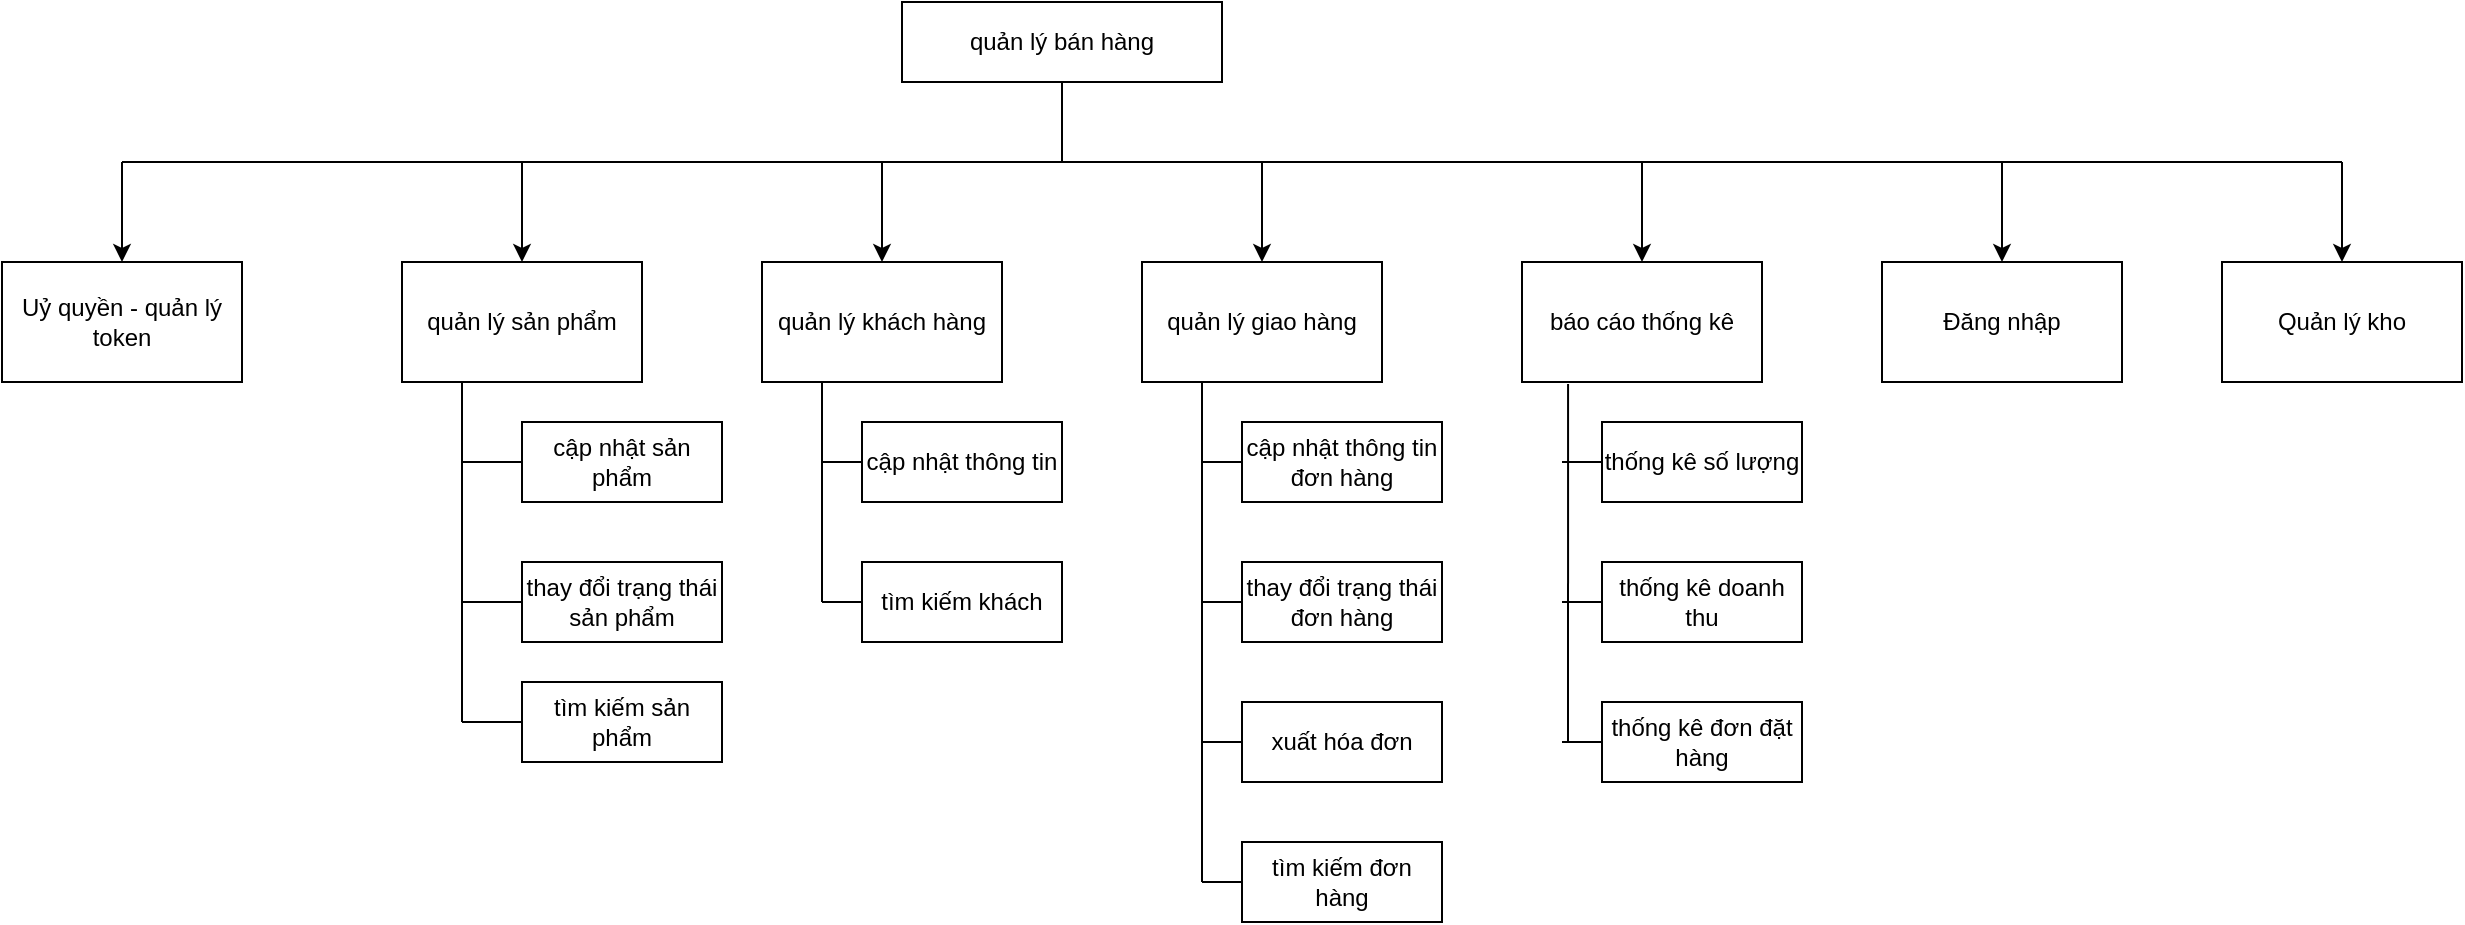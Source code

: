 <mxfile version="13.7.7" type="github" pages="2">
  <diagram id="61rkjz9Lp1AConV59vIG" name="Page-1">
    <mxGraphModel dx="1769" dy="583" grid="1" gridSize="10" guides="1" tooltips="1" connect="1" arrows="1" fold="1" page="1" pageScale="1" pageWidth="827" pageHeight="1169" math="0" shadow="0">
      <root>
        <mxCell id="0" />
        <mxCell id="1" parent="0" />
        <mxCell id="kTmqHJCevsjbYoyHa1JA-1" value="quản lý bán hàng" style="rounded=0;whiteSpace=wrap;html=1;" parent="1" vertex="1">
          <mxGeometry x="360" y="80" width="160" height="40" as="geometry" />
        </mxCell>
        <mxCell id="kTmqHJCevsjbYoyHa1JA-2" style="edgeStyle=orthogonalEdgeStyle;rounded=0;orthogonalLoop=1;jettySize=auto;html=1;exitX=0.5;exitY=1;exitDx=0;exitDy=0;" parent="1" source="kTmqHJCevsjbYoyHa1JA-1" target="kTmqHJCevsjbYoyHa1JA-1" edge="1">
          <mxGeometry relative="1" as="geometry" />
        </mxCell>
        <mxCell id="kTmqHJCevsjbYoyHa1JA-3" value="quản lý sản phẩm" style="rounded=0;whiteSpace=wrap;html=1;" parent="1" vertex="1">
          <mxGeometry x="110" y="210" width="120" height="60" as="geometry" />
        </mxCell>
        <mxCell id="kTmqHJCevsjbYoyHa1JA-4" value="quản lý khách hàng" style="rounded=0;whiteSpace=wrap;html=1;" parent="1" vertex="1">
          <mxGeometry x="290" y="210" width="120" height="60" as="geometry" />
        </mxCell>
        <mxCell id="kTmqHJCevsjbYoyHa1JA-5" value="quản lý giao hàng" style="rounded=0;whiteSpace=wrap;html=1;" parent="1" vertex="1">
          <mxGeometry x="480" y="210" width="120" height="60" as="geometry" />
        </mxCell>
        <mxCell id="kTmqHJCevsjbYoyHa1JA-6" value="báo cáo thống kê" style="rounded=0;whiteSpace=wrap;html=1;" parent="1" vertex="1">
          <mxGeometry x="670" y="210" width="120" height="60" as="geometry" />
        </mxCell>
        <mxCell id="kTmqHJCevsjbYoyHa1JA-7" value="" style="endArrow=none;html=1;" parent="1" edge="1">
          <mxGeometry width="50" height="50" relative="1" as="geometry">
            <mxPoint x="-30" y="160" as="sourcePoint" />
            <mxPoint x="1080" y="160" as="targetPoint" />
          </mxGeometry>
        </mxCell>
        <mxCell id="kTmqHJCevsjbYoyHa1JA-9" value="" style="endArrow=classic;html=1;entryX=0.5;entryY=0;entryDx=0;entryDy=0;" parent="1" target="kTmqHJCevsjbYoyHa1JA-3" edge="1">
          <mxGeometry width="50" height="50" relative="1" as="geometry">
            <mxPoint x="170" y="160" as="sourcePoint" />
            <mxPoint x="440" y="390" as="targetPoint" />
          </mxGeometry>
        </mxCell>
        <mxCell id="kTmqHJCevsjbYoyHa1JA-10" value="" style="endArrow=classic;html=1;entryX=0.5;entryY=0;entryDx=0;entryDy=0;" parent="1" target="kTmqHJCevsjbYoyHa1JA-4" edge="1">
          <mxGeometry width="50" height="50" relative="1" as="geometry">
            <mxPoint x="350" y="160" as="sourcePoint" />
            <mxPoint x="440" y="390" as="targetPoint" />
          </mxGeometry>
        </mxCell>
        <mxCell id="kTmqHJCevsjbYoyHa1JA-11" value="" style="endArrow=classic;html=1;entryX=0.5;entryY=0;entryDx=0;entryDy=0;" parent="1" target="kTmqHJCevsjbYoyHa1JA-5" edge="1">
          <mxGeometry width="50" height="50" relative="1" as="geometry">
            <mxPoint x="540" y="160" as="sourcePoint" />
            <mxPoint x="550" y="210" as="targetPoint" />
          </mxGeometry>
        </mxCell>
        <mxCell id="kTmqHJCevsjbYoyHa1JA-12" value="" style="endArrow=classic;html=1;entryX=0.5;entryY=0;entryDx=0;entryDy=0;" parent="1" target="kTmqHJCevsjbYoyHa1JA-6" edge="1">
          <mxGeometry width="50" height="50" relative="1" as="geometry">
            <mxPoint x="730" y="160" as="sourcePoint" />
            <mxPoint x="440" y="390" as="targetPoint" />
          </mxGeometry>
        </mxCell>
        <mxCell id="kTmqHJCevsjbYoyHa1JA-13" value="" style="endArrow=none;html=1;" parent="1" edge="1">
          <mxGeometry width="50" height="50" relative="1" as="geometry">
            <mxPoint x="440" y="120" as="sourcePoint" />
            <mxPoint x="440" y="160" as="targetPoint" />
          </mxGeometry>
        </mxCell>
        <mxCell id="kTmqHJCevsjbYoyHa1JA-17" value="cập nhật thông tin" style="rounded=0;whiteSpace=wrap;html=1;" parent="1" vertex="1">
          <mxGeometry x="340" y="290" width="100" height="40" as="geometry" />
        </mxCell>
        <mxCell id="kTmqHJCevsjbYoyHa1JA-18" value="cập nhật sản phẩm" style="rounded=0;whiteSpace=wrap;html=1;" parent="1" vertex="1">
          <mxGeometry x="170" y="290" width="100" height="40" as="geometry" />
        </mxCell>
        <mxCell id="kTmqHJCevsjbYoyHa1JA-22" value="cập nhật thông tin đơn hàng" style="rounded=0;whiteSpace=wrap;html=1;" parent="1" vertex="1">
          <mxGeometry x="530" y="290" width="100" height="40" as="geometry" />
        </mxCell>
        <mxCell id="kTmqHJCevsjbYoyHa1JA-23" value="thay đổi trạng thái đơn hàng" style="rounded=0;whiteSpace=wrap;html=1;" parent="1" vertex="1">
          <mxGeometry x="530" y="360" width="100" height="40" as="geometry" />
        </mxCell>
        <mxCell id="kTmqHJCevsjbYoyHa1JA-26" value="thống kê số lượng" style="rounded=0;whiteSpace=wrap;html=1;" parent="1" vertex="1">
          <mxGeometry x="710" y="290" width="100" height="40" as="geometry" />
        </mxCell>
        <mxCell id="kTmqHJCevsjbYoyHa1JA-27" value="thống kê doanh thu" style="rounded=0;whiteSpace=wrap;html=1;" parent="1" vertex="1">
          <mxGeometry x="710" y="360" width="100" height="40" as="geometry" />
        </mxCell>
        <mxCell id="kTmqHJCevsjbYoyHa1JA-28" value="thống kê đơn đặt hàng" style="rounded=0;whiteSpace=wrap;html=1;" parent="1" vertex="1">
          <mxGeometry x="710" y="430" width="100" height="40" as="geometry" />
        </mxCell>
        <mxCell id="kTmqHJCevsjbYoyHa1JA-30" value="" style="endArrow=none;html=1;exitX=0.25;exitY=1;exitDx=0;exitDy=0;" parent="1" source="kTmqHJCevsjbYoyHa1JA-4" edge="1">
          <mxGeometry width="50" height="50" relative="1" as="geometry">
            <mxPoint x="400" y="430" as="sourcePoint" />
            <mxPoint x="320" y="380" as="targetPoint" />
          </mxGeometry>
        </mxCell>
        <mxCell id="kTmqHJCevsjbYoyHa1JA-31" value="" style="endArrow=none;html=1;exitX=0.25;exitY=1;exitDx=0;exitDy=0;" parent="1" source="kTmqHJCevsjbYoyHa1JA-3" edge="1">
          <mxGeometry width="50" height="50" relative="1" as="geometry">
            <mxPoint x="400" y="430" as="sourcePoint" />
            <mxPoint x="140" y="440" as="targetPoint" />
          </mxGeometry>
        </mxCell>
        <mxCell id="kTmqHJCevsjbYoyHa1JA-32" value="" style="endArrow=none;html=1;exitX=0.25;exitY=1;exitDx=0;exitDy=0;" parent="1" source="kTmqHJCevsjbYoyHa1JA-5" edge="1">
          <mxGeometry width="50" height="50" relative="1" as="geometry">
            <mxPoint x="400" y="430" as="sourcePoint" />
            <mxPoint x="510" y="520" as="targetPoint" />
          </mxGeometry>
        </mxCell>
        <mxCell id="kTmqHJCevsjbYoyHa1JA-34" value="" style="endArrow=none;html=1;entryX=0.192;entryY=1.017;entryDx=0;entryDy=0;entryPerimeter=0;" parent="1" target="kTmqHJCevsjbYoyHa1JA-6" edge="1">
          <mxGeometry width="50" height="50" relative="1" as="geometry">
            <mxPoint x="693" y="450" as="sourcePoint" />
            <mxPoint x="450" y="380" as="targetPoint" />
          </mxGeometry>
        </mxCell>
        <mxCell id="kTmqHJCevsjbYoyHa1JA-35" value="" style="endArrow=none;html=1;exitX=0;exitY=0.5;exitDx=0;exitDy=0;" parent="1" source="kTmqHJCevsjbYoyHa1JA-26" edge="1">
          <mxGeometry width="50" height="50" relative="1" as="geometry">
            <mxPoint x="400" y="400" as="sourcePoint" />
            <mxPoint x="690" y="310" as="targetPoint" />
          </mxGeometry>
        </mxCell>
        <mxCell id="kTmqHJCevsjbYoyHa1JA-37" value="" style="endArrow=none;html=1;exitX=0;exitY=0.5;exitDx=0;exitDy=0;" parent="1" source="kTmqHJCevsjbYoyHa1JA-28" edge="1">
          <mxGeometry width="50" height="50" relative="1" as="geometry">
            <mxPoint x="700" y="550" as="sourcePoint" />
            <mxPoint x="690" y="450" as="targetPoint" />
          </mxGeometry>
        </mxCell>
        <mxCell id="kTmqHJCevsjbYoyHa1JA-38" value="" style="endArrow=none;html=1;exitX=0;exitY=0.5;exitDx=0;exitDy=0;" parent="1" source="kTmqHJCevsjbYoyHa1JA-27" edge="1">
          <mxGeometry width="50" height="50" relative="1" as="geometry">
            <mxPoint x="690" y="580" as="sourcePoint" />
            <mxPoint x="690" y="380" as="targetPoint" />
          </mxGeometry>
        </mxCell>
        <mxCell id="kTmqHJCevsjbYoyHa1JA-41" value="" style="endArrow=none;html=1;entryX=0;entryY=0.5;entryDx=0;entryDy=0;" parent="1" target="kTmqHJCevsjbYoyHa1JA-17" edge="1">
          <mxGeometry width="50" height="50" relative="1" as="geometry">
            <mxPoint x="320" y="310" as="sourcePoint" />
            <mxPoint x="440" y="210" as="targetPoint" />
          </mxGeometry>
        </mxCell>
        <mxCell id="kTmqHJCevsjbYoyHa1JA-45" value="" style="endArrow=none;html=1;" parent="1" edge="1">
          <mxGeometry width="50" height="50" relative="1" as="geometry">
            <mxPoint x="140" y="310" as="sourcePoint" />
            <mxPoint x="170" y="310" as="targetPoint" />
          </mxGeometry>
        </mxCell>
        <mxCell id="kTmqHJCevsjbYoyHa1JA-46" value="" style="endArrow=none;html=1;exitX=0;exitY=0.5;exitDx=0;exitDy=0;" parent="1" source="kTmqHJCevsjbYoyHa1JA-22" edge="1">
          <mxGeometry width="50" height="50" relative="1" as="geometry">
            <mxPoint x="400" y="390" as="sourcePoint" />
            <mxPoint x="510" y="310" as="targetPoint" />
          </mxGeometry>
        </mxCell>
        <mxCell id="kTmqHJCevsjbYoyHa1JA-47" value="" style="endArrow=none;html=1;exitX=0;exitY=0.5;exitDx=0;exitDy=0;" parent="1" source="kTmqHJCevsjbYoyHa1JA-23" edge="1">
          <mxGeometry width="50" height="50" relative="1" as="geometry">
            <mxPoint x="400" y="390" as="sourcePoint" />
            <mxPoint x="510" y="380" as="targetPoint" />
          </mxGeometry>
        </mxCell>
        <mxCell id="phVmAIVQuDpJWwnpsCzK-1" value="xuất hóa đơn" style="rounded=0;whiteSpace=wrap;html=1;" parent="1" vertex="1">
          <mxGeometry x="530" y="430" width="100" height="40" as="geometry" />
        </mxCell>
        <mxCell id="phVmAIVQuDpJWwnpsCzK-2" value="" style="endArrow=none;html=1;exitX=0;exitY=0.5;exitDx=0;exitDy=0;" parent="1" source="phVmAIVQuDpJWwnpsCzK-1" edge="1">
          <mxGeometry width="50" height="50" relative="1" as="geometry">
            <mxPoint x="400" y="460" as="sourcePoint" />
            <mxPoint x="510" y="450" as="targetPoint" />
          </mxGeometry>
        </mxCell>
        <mxCell id="phVmAIVQuDpJWwnpsCzK-3" value="thay đổi trạng thái sản phẩm" style="rounded=0;whiteSpace=wrap;html=1;" parent="1" vertex="1">
          <mxGeometry x="170" y="360" width="100" height="40" as="geometry" />
        </mxCell>
        <mxCell id="phVmAIVQuDpJWwnpsCzK-4" value="" style="endArrow=none;html=1;" parent="1" edge="1">
          <mxGeometry width="50" height="50" relative="1" as="geometry">
            <mxPoint x="140" y="380" as="sourcePoint" />
            <mxPoint x="170" y="380" as="targetPoint" />
          </mxGeometry>
        </mxCell>
        <mxCell id="phVmAIVQuDpJWwnpsCzK-13" value="" style="endArrow=classic;html=1;entryX=0.5;entryY=0;entryDx=0;entryDy=0;" parent="1" target="h8XSTWzfuWWoR5IS9HZE-3" edge="1">
          <mxGeometry width="50" height="50" relative="1" as="geometry">
            <mxPoint x="910" y="160" as="sourcePoint" />
            <mxPoint x="910" y="210" as="targetPoint" />
          </mxGeometry>
        </mxCell>
        <mxCell id="phVmAIVQuDpJWwnpsCzK-17" value="tìm kiếm đơn hàng" style="rounded=0;whiteSpace=wrap;html=1;" parent="1" vertex="1">
          <mxGeometry x="530" y="500" width="100" height="40" as="geometry" />
        </mxCell>
        <mxCell id="phVmAIVQuDpJWwnpsCzK-18" value="" style="endArrow=none;html=1;exitX=0;exitY=0.5;exitDx=0;exitDy=0;" parent="1" source="phVmAIVQuDpJWwnpsCzK-17" edge="1">
          <mxGeometry width="50" height="50" relative="1" as="geometry">
            <mxPoint x="400" y="530" as="sourcePoint" />
            <mxPoint x="510" y="520" as="targetPoint" />
          </mxGeometry>
        </mxCell>
        <mxCell id="phVmAIVQuDpJWwnpsCzK-19" value="tìm kiếm khách" style="rounded=0;whiteSpace=wrap;html=1;" parent="1" vertex="1">
          <mxGeometry x="340" y="360" width="100" height="40" as="geometry" />
        </mxCell>
        <mxCell id="phVmAIVQuDpJWwnpsCzK-20" value="" style="endArrow=none;html=1;exitX=0;exitY=0.5;exitDx=0;exitDy=0;" parent="1" source="phVmAIVQuDpJWwnpsCzK-19" edge="1">
          <mxGeometry width="50" height="50" relative="1" as="geometry">
            <mxPoint x="210" y="390" as="sourcePoint" />
            <mxPoint x="320" y="380" as="targetPoint" />
          </mxGeometry>
        </mxCell>
        <mxCell id="phVmAIVQuDpJWwnpsCzK-21" value="tìm kiếm sản phẩm" style="rounded=0;whiteSpace=wrap;html=1;" parent="1" vertex="1">
          <mxGeometry x="170" y="420" width="100" height="40" as="geometry" />
        </mxCell>
        <mxCell id="phVmAIVQuDpJWwnpsCzK-22" value="" style="endArrow=none;html=1;exitX=0;exitY=0.5;exitDx=0;exitDy=0;" parent="1" source="phVmAIVQuDpJWwnpsCzK-21" edge="1">
          <mxGeometry width="50" height="50" relative="1" as="geometry">
            <mxPoint x="40" y="450" as="sourcePoint" />
            <mxPoint x="140" y="440" as="targetPoint" />
          </mxGeometry>
        </mxCell>
        <mxCell id="h8XSTWzfuWWoR5IS9HZE-1" value="" style="endArrow=classic;html=1;entryX=0.5;entryY=0;entryDx=0;entryDy=0;" parent="1" target="h8XSTWzfuWWoR5IS9HZE-2" edge="1">
          <mxGeometry width="50" height="50" relative="1" as="geometry">
            <mxPoint x="-30" y="160" as="sourcePoint" />
            <mxPoint x="-30" y="210" as="targetPoint" />
          </mxGeometry>
        </mxCell>
        <mxCell id="h8XSTWzfuWWoR5IS9HZE-2" value="Uỷ quyền - quản lý token" style="rounded=0;whiteSpace=wrap;html=1;" parent="1" vertex="1">
          <mxGeometry x="-90" y="210" width="120" height="60" as="geometry" />
        </mxCell>
        <mxCell id="h8XSTWzfuWWoR5IS9HZE-3" value="Đăng nhập" style="rounded=0;whiteSpace=wrap;html=1;" parent="1" vertex="1">
          <mxGeometry x="850" y="210" width="120" height="60" as="geometry" />
        </mxCell>
        <mxCell id="dDMBxTAUdb5TQkIX02qE-2" value="Quản lý kho" style="rounded=0;whiteSpace=wrap;html=1;" parent="1" vertex="1">
          <mxGeometry x="1020" y="210" width="120" height="60" as="geometry" />
        </mxCell>
        <mxCell id="dDMBxTAUdb5TQkIX02qE-4" value="" style="endArrow=classic;html=1;entryX=0.5;entryY=0;entryDx=0;entryDy=0;" parent="1" target="dDMBxTAUdb5TQkIX02qE-2" edge="1">
          <mxGeometry width="50" height="50" relative="1" as="geometry">
            <mxPoint x="1080" y="160" as="sourcePoint" />
            <mxPoint x="1240" y="130" as="targetPoint" />
          </mxGeometry>
        </mxCell>
      </root>
    </mxGraphModel>
  </diagram>
  <diagram id="ufuE1Ecq5jh5dPDCyW_U" name="Page-2">
    <mxGraphModel dx="942" dy="583" grid="1" gridSize="10" guides="1" tooltips="1" connect="1" arrows="1" fold="1" page="1" pageScale="1" pageWidth="827" pageHeight="1169" math="0" shadow="0">
      <root>
        <mxCell id="1uaEtgSAzZ2rHzgdi-1v-0" />
        <mxCell id="1uaEtgSAzZ2rHzgdi-1v-1" parent="1uaEtgSAzZ2rHzgdi-1v-0" />
        <mxCell id="1uaEtgSAzZ2rHzgdi-1v-2" value="&lt;h1&gt;Yêu cầu chức năng mức tổng quát&lt;/h1&gt;&lt;p style=&quot;font-size: 16px&quot;&gt;&lt;font style=&quot;font-size: 16px&quot;&gt;1. Quản lý sản phẩm bán trên lazada và bán local.&lt;/font&gt;&lt;/p&gt;&lt;p style=&quot;font-size: 16px&quot;&gt;&lt;font style=&quot;font-size: 16px&quot;&gt;&lt;br&gt;&lt;/font&gt;&lt;/p&gt;&lt;p style=&quot;font-size: 16px&quot;&gt;&lt;font style=&quot;font-size: 16px&quot;&gt;&lt;br&gt;&lt;/font&gt;&lt;/p&gt;&lt;p style=&quot;font-size: 16px&quot;&gt;&lt;font style=&quot;font-size: 16px&quot;&gt;&lt;br&gt;&lt;/font&gt;&lt;/p&gt;&lt;p style=&quot;font-size: 16px&quot;&gt;&lt;font style=&quot;font-size: 16px&quot;&gt;&lt;br&gt;&lt;/font&gt;&lt;/p&gt;&lt;p style=&quot;font-size: 16px&quot;&gt;&lt;font style=&quot;font-size: 16px&quot;&gt;&lt;br&gt;&lt;/font&gt;&lt;/p&gt;&lt;p style=&quot;font-size: 16px&quot;&gt;&lt;font style=&quot;font-size: 16px&quot;&gt;&lt;br&gt;&lt;/font&gt;&lt;/p&gt;&lt;p style=&quot;font-size: 16px&quot;&gt;&lt;font style=&quot;font-size: 16px&quot;&gt;&lt;br&gt;&lt;/font&gt;&lt;/p&gt;&lt;p style=&quot;font-size: 16px&quot;&gt;&lt;font style=&quot;font-size: 16px&quot;&gt;&lt;br&gt;&lt;/font&gt;&lt;/p&gt;&lt;p style=&quot;font-size: 16px&quot;&gt;&lt;font style=&quot;font-size: 16px&quot;&gt;&lt;br&gt;&lt;/font&gt;&lt;/p&gt;&lt;p style=&quot;font-size: 16px&quot;&gt;&lt;font style=&quot;font-size: 16px&quot;&gt;2. Quản lý giao hàng và đơn hàng trên lazada và local riêng biệt.&lt;/font&gt;&lt;/p&gt;&lt;p style=&quot;font-size: 16px&quot;&gt;&lt;font style=&quot;font-size: 16px&quot;&gt;&lt;br&gt;&lt;/font&gt;&lt;/p&gt;&lt;p style=&quot;font-size: 16px&quot;&gt;&lt;font style=&quot;font-size: 16px&quot;&gt;&lt;br&gt;&lt;/font&gt;&lt;/p&gt;&lt;p style=&quot;font-size: 16px&quot;&gt;&lt;font style=&quot;font-size: 16px&quot;&gt;&lt;br&gt;&lt;/font&gt;&lt;/p&gt;&lt;p style=&quot;font-size: 16px&quot;&gt;&lt;font style=&quot;font-size: 16px&quot;&gt;&lt;br&gt;&lt;/font&gt;&lt;/p&gt;&lt;p style=&quot;font-size: 16px&quot;&gt;&lt;font style=&quot;font-size: 16px&quot;&gt;&lt;br&gt;&lt;/font&gt;&lt;/p&gt;&lt;p style=&quot;font-size: 16px&quot;&gt;&lt;font style=&quot;font-size: 16px&quot;&gt;&lt;br&gt;&lt;/font&gt;&lt;/p&gt;&lt;p style=&quot;font-size: 16px&quot;&gt;&lt;font style=&quot;font-size: 16px&quot;&gt;&lt;br&gt;&lt;/font&gt;&lt;/p&gt;&lt;p style=&quot;font-size: 16px&quot;&gt;&lt;font style=&quot;font-size: 16px&quot;&gt;&lt;br&gt;&lt;/font&gt;&lt;/p&gt;&lt;p style=&quot;font-size: 16px&quot;&gt;&lt;font style=&quot;font-size: 16px&quot;&gt;&lt;br&gt;&lt;/font&gt;&lt;/p&gt;&lt;p style=&quot;font-size: 16px&quot;&gt;&lt;font style=&quot;font-size: 16px&quot;&gt;&lt;br&gt;&lt;/font&gt;&lt;/p&gt;&lt;p style=&quot;font-size: 16px&quot;&gt;&lt;font style=&quot;font-size: 16px&quot;&gt;&lt;br&gt;&lt;/font&gt;&lt;/p&gt;&lt;p style=&quot;font-size: 16px&quot;&gt;&lt;font style=&quot;font-size: 16px&quot;&gt;&lt;br&gt;&lt;/font&gt;&lt;/p&gt;&lt;p style=&quot;font-size: 16px&quot;&gt;&lt;font style=&quot;font-size: 16px&quot;&gt;&lt;br&gt;&lt;/font&gt;&lt;/p&gt;&lt;p style=&quot;font-size: 16px&quot;&gt;&lt;font style=&quot;font-size: 16px&quot;&gt;&lt;br&gt;&lt;/font&gt;&lt;/p&gt;&lt;p style=&quot;font-size: 16px&quot;&gt;&lt;font style=&quot;font-size: 16px&quot;&gt;&lt;br&gt;&lt;/font&gt;&lt;/p&gt;&lt;p style=&quot;font-size: 16px&quot;&gt;&lt;font style=&quot;font-size: 16px&quot;&gt;&lt;br&gt;&lt;/font&gt;&lt;/p&gt;&lt;p style=&quot;font-size: 16px&quot;&gt;&lt;font style=&quot;font-size: 16px&quot;&gt;&lt;br&gt;&lt;/font&gt;&lt;/p&gt;&lt;p style=&quot;font-size: 16px&quot;&gt;&lt;font style=&quot;font-size: 16px&quot;&gt;3. Quản lý khách hàng local&lt;/font&gt;&lt;/p&gt;&lt;p style=&quot;font-size: 16px&quot;&gt;&lt;font style=&quot;font-size: 16px&quot;&gt;&lt;br&gt;&lt;/font&gt;&lt;/p&gt;&lt;p style=&quot;font-size: 16px&quot;&gt;&lt;font style=&quot;font-size: 16px&quot;&gt;&lt;br&gt;&lt;/font&gt;&lt;/p&gt;&lt;p style=&quot;font-size: 16px&quot;&gt;&lt;font style=&quot;font-size: 16px&quot;&gt;&lt;br&gt;&lt;/font&gt;&lt;/p&gt;&lt;p style=&quot;font-size: 16px&quot;&gt;&lt;font style=&quot;font-size: 16px&quot;&gt;&lt;br&gt;&lt;/font&gt;&lt;/p&gt;&lt;p style=&quot;font-size: 16px&quot;&gt;&lt;font style=&quot;font-size: 16px&quot;&gt;4. Ủy quyền (&lt;span style=&quot;color: rgb(51 , 51 , 51) ; font-family: &amp;#34;roboto&amp;#34; , &amp;#34;helvetica&amp;#34; , &amp;#34;tahoma&amp;#34; , &amp;#34;arial&amp;#34; , &amp;#34;hiragino sans gb&amp;#34; , &amp;#34;microsoft yahei&amp;#34; , &amp;#34;simsun&amp;#34; , sans-serif ; letter-spacing: 0.2px ; background-color: rgb(255 , 255 , 255)&quot;&gt;authorization&lt;/span&gt;) người bán trên lazada&lt;/font&gt;&lt;/p&gt;&lt;p style=&quot;font-size: 16px&quot;&gt;&lt;font style=&quot;font-size: 16px&quot;&gt;&lt;br&gt;&lt;/font&gt;&lt;/p&gt;&lt;p style=&quot;font-size: 16px&quot;&gt;&lt;font style=&quot;font-size: 16px&quot;&gt;&lt;br&gt;&lt;/font&gt;&lt;/p&gt;&lt;p style=&quot;font-size: 16px&quot;&gt;&lt;font style=&quot;font-size: 16px&quot;&gt;5. Báo cáo thống kê&lt;/font&gt;&lt;/p&gt;&lt;p style=&quot;font-size: 16px&quot;&gt;&lt;font style=&quot;font-size: 16px&quot;&gt;&lt;br&gt;&lt;/font&gt;&lt;/p&gt;&lt;p style=&quot;font-size: 16px&quot;&gt;&lt;font style=&quot;font-size: 16px&quot;&gt;&lt;br&gt;&lt;/font&gt;&lt;/p&gt;&lt;p style=&quot;font-size: 16px&quot;&gt;&lt;font style=&quot;font-size: 16px&quot;&gt;&lt;br&gt;&lt;/font&gt;&lt;/p&gt;&lt;p style=&quot;font-size: 16px&quot;&gt;&lt;font style=&quot;font-size: 16px&quot;&gt;&lt;br&gt;&lt;/font&gt;&lt;/p&gt;&lt;p style=&quot;font-size: 16px&quot;&gt;&lt;font style=&quot;font-size: 16px&quot;&gt;6. Đăng nhập tài khoản người dùng&lt;/font&gt;&lt;/p&gt;&lt;p style=&quot;font-size: 16px&quot;&gt;&lt;font style=&quot;font-size: 16px&quot;&gt;&lt;br&gt;&lt;/font&gt;&lt;/p&gt;&lt;p style=&quot;font-size: 16px&quot;&gt;&lt;font style=&quot;font-size: 16px&quot;&gt;&lt;font style=&quot;font-size: 16px&quot;&gt;7. Quản lý kho&lt;/font&gt;&lt;br&gt;&lt;/font&gt;&lt;/p&gt;" style="text;html=1;fillColor=none;spacing=5;spacingTop=-20;whiteSpace=wrap;overflow=hidden;rounded=0;strokeColor=#000000;" parent="1uaEtgSAzZ2rHzgdi-1v-1" vertex="1">
          <mxGeometry x="9" y="10" width="410" height="1710" as="geometry" />
        </mxCell>
        <mxCell id="1uaEtgSAzZ2rHzgdi-1v-3" value="&lt;h1&gt;&lt;font style=&quot;font-size: 24px&quot;&gt;Yêu cầu chức năng mức chi tiết&lt;/font&gt;&lt;/h1&gt;&lt;p style=&quot;font-size: 16px&quot;&gt;&lt;font style=&quot;font-size: 16px&quot;&gt;1.1 Thêm sản phẩm bằng form từ phần mềm, sau đó cập nhật lên lazada và lưu vào database.&lt;/font&gt;&lt;/p&gt;&lt;p style=&quot;font-size: 16px&quot;&gt;&lt;font style=&quot;font-size: 16px&quot;&gt;1.2 Thêm sản phẩm từ lazada sau đó lưu vào database&lt;/font&gt;&lt;/p&gt;&lt;p style=&quot;font-size: 16px&quot;&gt;&lt;font style=&quot;font-size: 16px&quot;&gt;1.3 Cập nhật sản phẩm: phần mềm hiển thị tất cả thông tin sản phẩm và cho phép người dùng sửa thông tin. Sau khi nhấn lưu sản phẩm được cập nhật lên lazada và cập nhật vào database.&lt;/font&gt;&lt;/p&gt;&lt;p style=&quot;font-size: 16px&quot;&gt;&lt;font style=&quot;font-size: 16px&quot;&gt;1.4 Xóa sản phẩm: phần mềm cho phép người dùng xóa sản phẩm, và cập nhật sản phẩm bị xóa lên lazada và database. Sản phẩm xóa không mất đi trong database mà được thay đổi trạng thái hiển thị.&lt;/font&gt;&lt;/p&gt;&lt;p style=&quot;font-size: 16px&quot;&gt;&lt;font style=&quot;font-size: 16px&quot;&gt;1.5 Tìm kiếm sản phẩm: tìm kiếm theo nhiều tiêu chí (parameter) cùng một lúc.&lt;/font&gt;&lt;/p&gt;&lt;p style=&quot;font-size: 16px&quot;&gt;&lt;font style=&quot;font-size: 16px&quot;&gt;&lt;span&gt;2.1 Lấy và hiển thị đơn hàng từ laz trong một trang riêng.&lt;/span&gt;&lt;br&gt;&lt;/font&gt;&lt;/p&gt;&lt;p style=&quot;font-size: 16px&quot;&gt;&lt;font style=&quot;font-size: 16px&quot;&gt;2.2 In team vận chuyển lấy từ laz khi đơn hàng ở cả hai trạng thái pending và ready to ship.&lt;/font&gt;&lt;/p&gt;&lt;p style=&quot;font-size: 16px&quot;&gt;&lt;font style=&quot;font-size: 16px&quot;&gt;2.3 Cập nhật đơn hàng đang ở trạng thái pending sang ready to ship hoặc từ pending sang cancled.&lt;/font&gt;&lt;/p&gt;&lt;p style=&quot;font-size: 16px&quot;&gt;&lt;font style=&quot;font-size: 16px&quot;&gt;2.4 Tìm kiếm đơn hàng theo nhiều tiêu chí (parameter) cùng một lúc.&lt;/font&gt;&lt;/p&gt;&lt;p style=&quot;font-size: 16px&quot;&gt;&lt;font style=&quot;font-size: 16px&quot;&gt;2.5 Lập đơn hàng local và hiển thị trong trang riêng.&lt;/font&gt;&lt;/p&gt;&lt;p style=&quot;font-size: 16px&quot;&gt;&lt;font style=&quot;font-size: 16px&quot;&gt;2.6 Đơn hàng local được lập bằng cách chọn từ list sản phẩm, có thể hiển thị list bằng cách tìm kiếm. Đơn hàng local chứa thông tin khách hàng local hoặc không. Địa chỉ giao hàng có thể trống hoặc có. Địa chỉ giao hàng mặc định là địa chỉ của khách hàng, có thể thay đổi được địa chỉ giao hàng ngay trên form lập hóa đơn.&lt;/font&gt;&lt;/p&gt;&lt;p style=&quot;font-size: 16px&quot;&gt;&lt;font style=&quot;font-size: 16px&quot;&gt;2.7 Đơn hàng local trả trước và trả sau. Nếu khách hàng đã chuyển khoảng trước toàn bộ hoặc chuyển khoảng đặt cọc, người dùng có thể điền số tiền đã trả, và đơn hàng tự động hiển thì số tiền còn lại cần thanh toán.&lt;/font&gt;&lt;/p&gt;&lt;p style=&quot;font-size: 16px&quot;&gt;&lt;font style=&quot;font-size: 16px&quot;&gt;2.8 Quản lý trạng thái giao hàng của đơn hàng local. Đơn hàng local có thể thay đổi trạng thái tùy ý giữa 3 trạng thái ( chờ giao, đã giao, đã hủy ).&lt;/font&gt;&lt;/p&gt;&lt;p style=&quot;font-size: 16px&quot;&gt;&lt;font style=&quot;font-size: 16px&quot;&gt;2.9 Xuất hóa đơn từ đơn hàng local. Xuất thành file pdf. Chứa các thông tin về sản phẩm, thông tin người mua, địa chỉ giao hàng.&lt;/font&gt;&lt;/p&gt;&lt;p style=&quot;font-size: 16px&quot;&gt;&lt;font style=&quot;font-size: 16px&quot;&gt;3.1 Người dùng thêm khách hàng local vơi thông tin gồm tên, sđt, địa chỉ mặc định (có thể có hoặc không).&lt;/font&gt;&lt;/p&gt;&lt;p style=&quot;font-size: 16px&quot;&gt;&lt;font style=&quot;font-size: 16px&quot;&gt;3.2 Thay đổi thông tin khách hàng.&lt;/font&gt;&lt;/p&gt;&lt;p style=&quot;font-size: 16px&quot;&gt;&lt;font style=&quot;font-size: 16px&quot;&gt;3.3 Xóa khách hàng.&lt;/font&gt;&lt;/p&gt;&lt;p style=&quot;font-size: 16px&quot;&gt;&lt;font style=&quot;font-size: 16px&quot;&gt;3.4 Tìm kiếm khách hàng.&lt;/font&gt;&lt;/p&gt;&lt;p style=&quot;font-size: 16px&quot;&gt;&lt;font style=&quot;font-size: 16px&quot;&gt;4.1 Dẫn link người dùng đến trang authorziation của laz, sau khi người dùng đăng nhập môt token sẽ đc gửi về web, thông qua parameter. Yêu cầu lữu trữ token đó và refesh token tự động.&lt;/font&gt;&lt;/p&gt;&lt;p style=&quot;font-size: 16px&quot;&gt;&lt;font style=&quot;font-size: 16px&quot;&gt;5.1 Thống kê theo tiêu chí (parameter). Thống kê tổng doanh thu trên từng nền tảng trong một khoảng thời gian.&lt;/font&gt;&lt;/p&gt;&lt;p style=&quot;font-size: 16px&quot;&gt;&lt;font style=&quot;font-size: 16px&quot;&gt;5.2 Thống kê doanh số và doanh thu bán ra của từng sản phẩm trên từng nền tảng trong một khoảng thời gian.&lt;/font&gt;&lt;/p&gt;&lt;p style=&quot;font-size: 16px&quot;&gt;&lt;font style=&quot;font-size: 16px&quot;&gt;5.3 Thống kê tổng tiền mua hàng của khách hàng local trong một khoảng thời gian.&lt;/font&gt;&lt;/p&gt;&lt;p style=&quot;font-size: 16px&quot;&gt;&lt;font style=&quot;font-size: 16px&quot;&gt;6.1 Cung cấp người dùng một tài khoản. Người dùng cần đăng nhập để sử dụng phần mềm&lt;/font&gt;&lt;/p&gt;&lt;p style=&quot;font-size: 16px&quot;&gt;&lt;font style=&quot;font-size: 16px&quot;&gt;7.1 Lập phiếu nhập kho. Sản phẩm được thay đổi số lượng thông qua phiếu nhập kho. Lập phiếu nhập kho gồm tên sản phẩm, giá nhập, số lượng, ngày nhập.&lt;/font&gt;&lt;/p&gt;&lt;p style=&quot;font-size: 16px&quot;&gt;&lt;font style=&quot;font-size: 16px&quot;&gt;7.2 Quản lý phiếu nhập kho: xóa, sửa&lt;br&gt;&lt;/font&gt;&lt;/p&gt;&lt;p style=&quot;font-size: 16px&quot;&gt;&lt;font style=&quot;font-size: 16px&quot;&gt;&lt;font style=&quot;font-size: 16px&quot;&gt;7.3 Hiển thị, tìm kiếm phếu nhập kho.&lt;/font&gt;&lt;br&gt;&lt;/font&gt;&lt;/p&gt;" style="text;html=1;fillColor=none;spacing=5;spacingTop=-20;whiteSpace=wrap;overflow=hidden;rounded=0;strokeColor=#000000;perimeterSpacing=0;" parent="1uaEtgSAzZ2rHzgdi-1v-1" vertex="1">
          <mxGeometry x="419" y="10" width="400" height="1710" as="geometry" />
        </mxCell>
        <mxCell id="kGO2C1HkzjmKY07CO5Qp-0" value="&lt;h1&gt;yêu cầu phi chức năng&lt;/h1&gt;&lt;p style=&quot;font-size: 16px&quot;&gt;&lt;font style=&quot;font-size: 16px&quot;&gt;-Cài đặt phầm mềm quản lý vật tư dễ sử dụng, giao diện thân thiện, đáp ứng được các&lt;/font&gt;&lt;/p&gt;&lt;p style=&quot;font-size: 16px&quot;&gt;&lt;font style=&quot;font-size: 16px&quot;&gt;yêu cầu đòi hỏi của việc quản lý thiết bị vật tư.&lt;/font&gt;&lt;/p&gt;&lt;p style=&quot;font-size: 16px&quot;&gt;&lt;font style=&quot;font-size: 16px&quot;&gt;-Thường xuyên nắm bắt được tình hình biến động về số thực và giá trị của từng nhóm,&lt;/font&gt;&lt;/p&gt;&lt;p style=&quot;font-size: 16px&quot;&gt;&lt;font style=&quot;font-size: 16px&quot;&gt;từng loại, và toàn bộ vật tư thiết bị.&lt;/font&gt;&lt;/p&gt;&lt;p style=&quot;font-size: 16px&quot;&gt;&lt;font style=&quot;font-size: 16px&quot;&gt;-Cập nhật đầy đủ kịp thời những biến động về vật tư. Vào sổ các bảng kiểm kê, bảng&lt;/font&gt;&lt;/p&gt;&lt;p style=&quot;font-size: 16px&quot;&gt;&lt;font style=&quot;font-size: 16px&quot;&gt;tổng hợp, và báo cáo về vật tư theo qui định.&lt;/font&gt;&lt;/p&gt;&lt;p style=&quot;font-size: 16px&quot;&gt;&lt;font style=&quot;font-size: 16px&quot;&gt;-Yêu cầu bảo mật ở mức cơ bản&lt;/font&gt;&lt;br&gt;&lt;/p&gt;" style="text;whiteSpace=wrap;html=1;" parent="1uaEtgSAzZ2rHzgdi-1v-1" vertex="1">
          <mxGeometry x="30" y="1770" width="760" height="310" as="geometry" />
        </mxCell>
      </root>
    </mxGraphModel>
  </diagram>
</mxfile>
